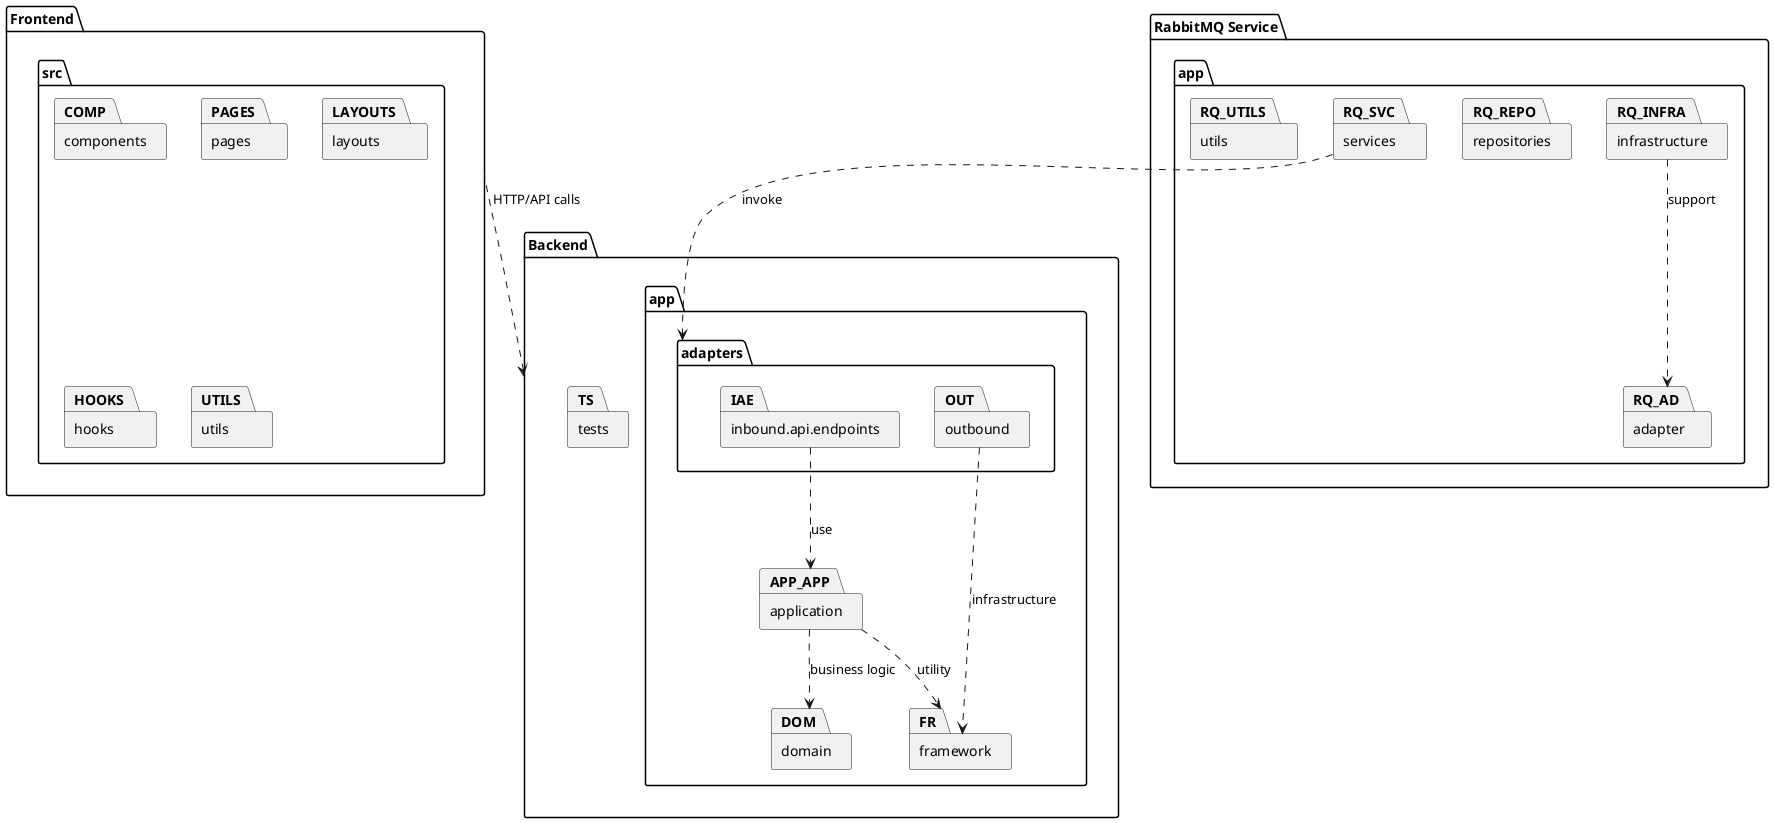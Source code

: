 @startuml
' 高階套件圖 - 展示專案主要模組與依賴

package "Backend" as BE {
  package "app" as APP {
    package "adapters" as AD {
      package "inbound.api.endpoints" as IAE
      package "outbound" as OUT
    }
    package "application" as APP_APP
    package "domain" as DOM
    package "framework" as FR
  }
  package "tests" as TS
}

package "Frontend" as FE {
  package "src" as SRC {
    package "components" as COMP
    package "pages" as PAGES
    package "layouts" as LAYOUTS
    package "hooks" as HOOKS
    package "utils" as UTILS
  }
}

package "RabbitMQ Service" as RQ {
  package "app" as RQ_APP {
    package "adapter" as RQ_AD
    package "infrastructure" as RQ_INFRA
    package "repositories" as RQ_REPO
    package "services" as RQ_SVC
    package "utils" as RQ_UTILS
  }
}

' 客戶端到後端的 API 呼叫
FE ..> BE : HTTP/API calls

' 後端內部依賴
IAE ..> APP_APP : use
APP_APP ..> DOM : business logic
APP_APP ..> FR : utility
OUT ..> FR : infrastructure

' RabbitMQ 消息服務整合
RQ_SVC ..> AD : invoke
RQ_INFRA ..> RQ_AD : support
@enduml
